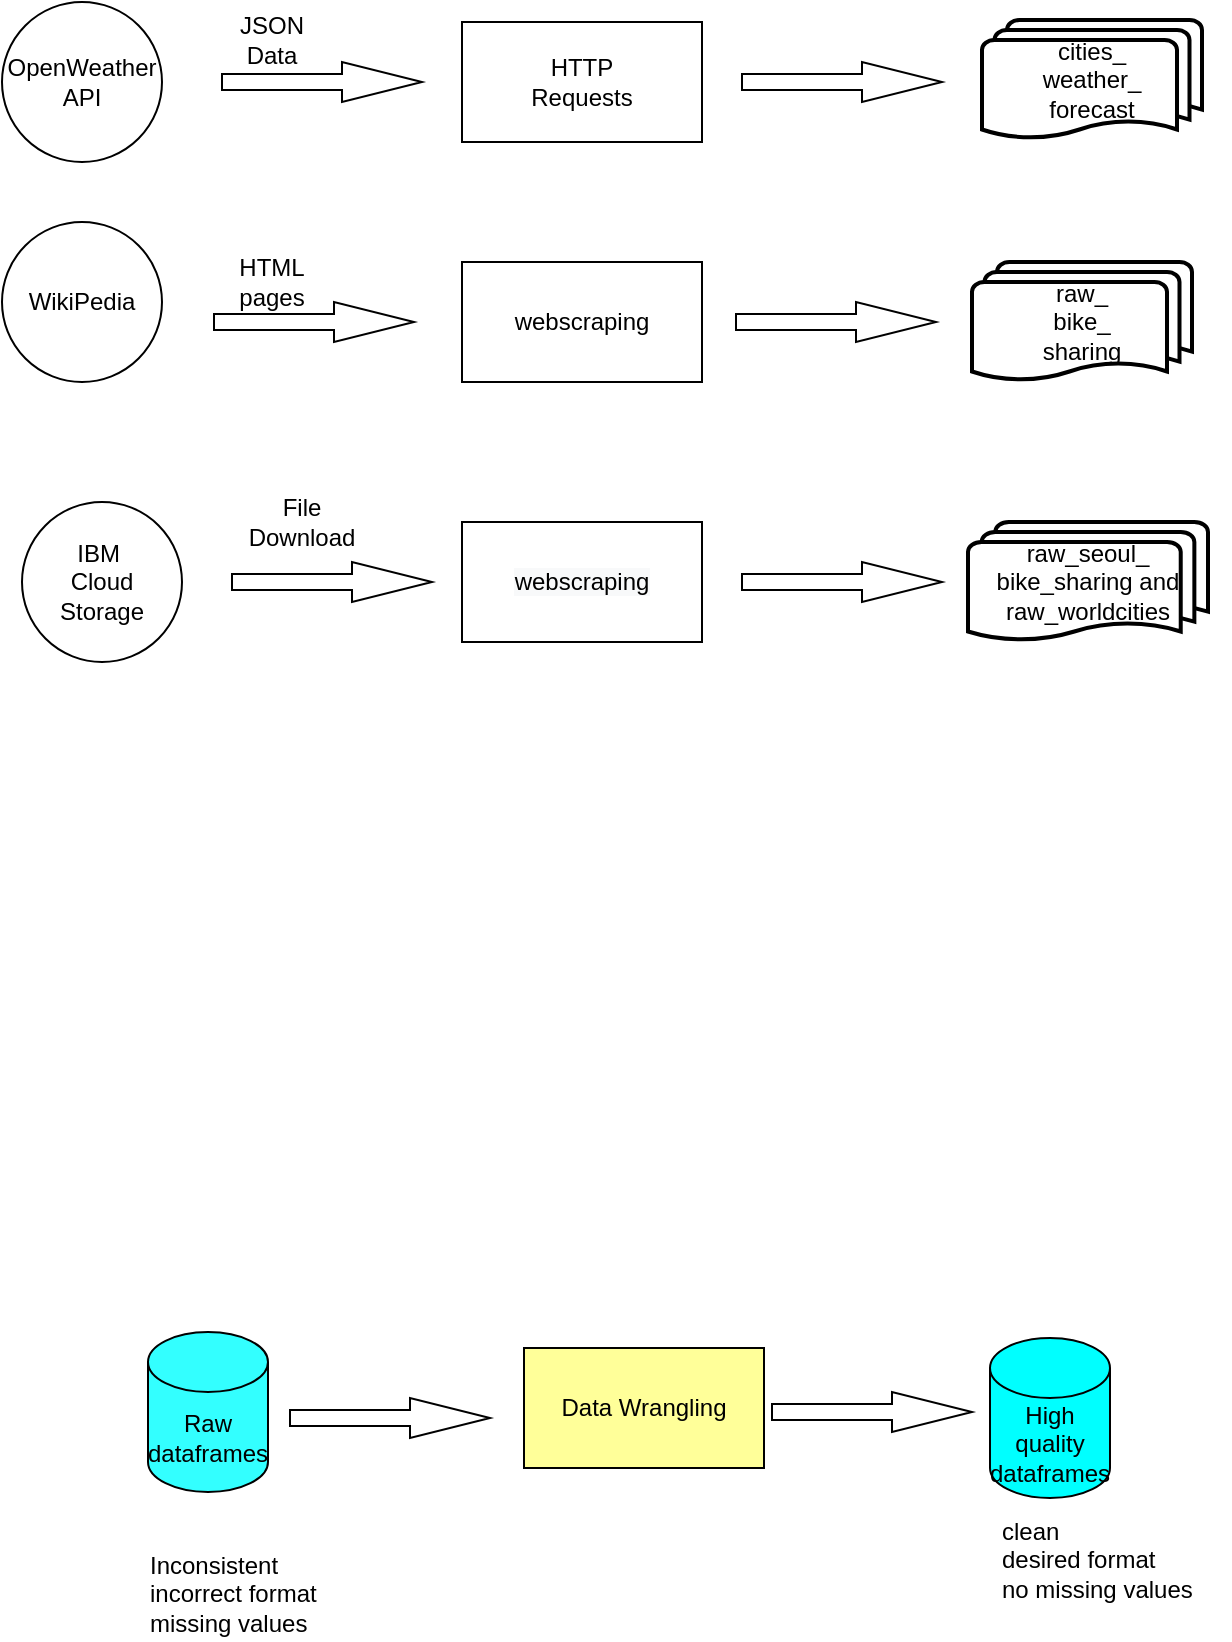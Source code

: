 <mxfile version="13.9.9" type="device" pages="2"><diagram id="bQh8POrIdyq3jvYJJ8_3" name="Page-1"><mxGraphModel dx="1092" dy="494" grid="0" gridSize="10" guides="1" tooltips="1" connect="1" arrows="1" fold="1" page="1" pageScale="1" pageWidth="850" pageHeight="1100" math="0" shadow="0"><root><mxCell id="0"/><mxCell id="1" parent="0"/><mxCell id="0NJ4BRvrUYqO0Lr6b3nW-1" value="OpenWeather&lt;br&gt;API" style="ellipse;whiteSpace=wrap;html=1;aspect=fixed;" parent="1" vertex="1"><mxGeometry x="110" y="80" width="80" height="80" as="geometry"/></mxCell><mxCell id="0NJ4BRvrUYqO0Lr6b3nW-2" value="WikiPedia" style="ellipse;whiteSpace=wrap;html=1;aspect=fixed;" parent="1" vertex="1"><mxGeometry x="110" y="190" width="80" height="80" as="geometry"/></mxCell><mxCell id="0NJ4BRvrUYqO0Lr6b3nW-3" value="IBM&amp;nbsp;&lt;br&gt;Cloud&lt;br&gt;Storage" style="ellipse;whiteSpace=wrap;html=1;aspect=fixed;" parent="1" vertex="1"><mxGeometry x="120" y="330" width="80" height="80" as="geometry"/></mxCell><mxCell id="0NJ4BRvrUYqO0Lr6b3nW-4" value="HTTP&lt;br&gt;Requests" style="rounded=0;whiteSpace=wrap;html=1;" parent="1" vertex="1"><mxGeometry x="340" y="90" width="120" height="60" as="geometry"/></mxCell><mxCell id="0NJ4BRvrUYqO0Lr6b3nW-5" value="webscraping" style="rounded=0;whiteSpace=wrap;html=1;" parent="1" vertex="1"><mxGeometry x="340" y="210" width="120" height="60" as="geometry"/></mxCell><mxCell id="0NJ4BRvrUYqO0Lr6b3nW-6" value="&#10;&#10;&lt;span style=&quot;color: rgb(0, 0, 0); font-family: helvetica; font-size: 12px; font-style: normal; font-weight: 400; letter-spacing: normal; text-align: center; text-indent: 0px; text-transform: none; word-spacing: 0px; background-color: rgb(248, 249, 250); display: inline; float: none;&quot;&gt;webscraping&lt;/span&gt;&#10;&#10;" style="rounded=0;whiteSpace=wrap;html=1;" parent="1" vertex="1"><mxGeometry x="340" y="340" width="120" height="60" as="geometry"/></mxCell><mxCell id="0NJ4BRvrUYqO0Lr6b3nW-7" value="cities_&lt;br&gt;weather_&lt;br&gt;forecast" style="strokeWidth=2;html=1;shape=mxgraph.flowchart.multi-document;whiteSpace=wrap;" parent="1" vertex="1"><mxGeometry x="600" y="89" width="110" height="60" as="geometry"/></mxCell><mxCell id="0NJ4BRvrUYqO0Lr6b3nW-8" value="raw_&lt;br&gt;bike_&lt;br&gt;sharing" style="strokeWidth=2;html=1;shape=mxgraph.flowchart.multi-document;whiteSpace=wrap;" parent="1" vertex="1"><mxGeometry x="595" y="210" width="110" height="60" as="geometry"/></mxCell><mxCell id="0NJ4BRvrUYqO0Lr6b3nW-9" value="raw_seoul_&lt;br&gt;bike_sharing and raw_worldcities" style="strokeWidth=2;html=1;shape=mxgraph.flowchart.multi-document;whiteSpace=wrap;" parent="1" vertex="1"><mxGeometry x="593" y="340" width="120" height="60" as="geometry"/></mxCell><mxCell id="0NJ4BRvrUYqO0Lr6b3nW-11" value="" style="html=1;shadow=0;dashed=0;align=center;verticalAlign=middle;shape=mxgraph.arrows2.arrow;dy=0.6;dx=40;notch=0;" parent="1" vertex="1"><mxGeometry x="220" y="110" width="100" height="20" as="geometry"/></mxCell><mxCell id="0NJ4BRvrUYqO0Lr6b3nW-12" value="" style="html=1;shadow=0;dashed=0;align=center;verticalAlign=middle;shape=mxgraph.arrows2.arrow;dy=0.6;dx=40;notch=0;" parent="1" vertex="1"><mxGeometry x="216" y="230" width="100" height="20" as="geometry"/></mxCell><mxCell id="0NJ4BRvrUYqO0Lr6b3nW-13" value="" style="html=1;shadow=0;dashed=0;align=center;verticalAlign=middle;shape=mxgraph.arrows2.arrow;dy=0.6;dx=40;notch=0;" parent="1" vertex="1"><mxGeometry x="225" y="360" width="100" height="20" as="geometry"/></mxCell><mxCell id="0NJ4BRvrUYqO0Lr6b3nW-14" value="" style="html=1;shadow=0;dashed=0;align=center;verticalAlign=middle;shape=mxgraph.arrows2.arrow;dy=0.6;dx=40;notch=0;" parent="1" vertex="1"><mxGeometry x="480" y="110" width="100" height="20" as="geometry"/></mxCell><mxCell id="0NJ4BRvrUYqO0Lr6b3nW-15" value="" style="html=1;shadow=0;dashed=0;align=center;verticalAlign=middle;shape=mxgraph.arrows2.arrow;dy=0.6;dx=40;notch=0;" parent="1" vertex="1"><mxGeometry x="477" y="230" width="100" height="20" as="geometry"/></mxCell><mxCell id="0NJ4BRvrUYqO0Lr6b3nW-16" value="" style="html=1;shadow=0;dashed=0;align=center;verticalAlign=middle;shape=mxgraph.arrows2.arrow;dy=0.6;dx=40;notch=0;" parent="1" vertex="1"><mxGeometry x="480" y="360" width="100" height="20" as="geometry"/></mxCell><mxCell id="0NJ4BRvrUYqO0Lr6b3nW-17" value="JSON Data" style="text;html=1;strokeColor=none;fillColor=none;align=center;verticalAlign=middle;whiteSpace=wrap;rounded=0;" parent="1" vertex="1"><mxGeometry x="225" y="89" width="40" height="20" as="geometry"/></mxCell><mxCell id="0NJ4BRvrUYqO0Lr6b3nW-18" value="HTML pages" style="text;html=1;strokeColor=none;fillColor=none;align=center;verticalAlign=middle;whiteSpace=wrap;rounded=0;" parent="1" vertex="1"><mxGeometry x="225" y="210" width="40" height="20" as="geometry"/></mxCell><mxCell id="0NJ4BRvrUYqO0Lr6b3nW-19" value="File Download" style="text;html=1;strokeColor=none;fillColor=none;align=center;verticalAlign=middle;whiteSpace=wrap;rounded=0;" parent="1" vertex="1"><mxGeometry x="240" y="330" width="40" height="20" as="geometry"/></mxCell><mxCell id="0NJ4BRvrUYqO0Lr6b3nW-21" value="Raw dataframes" style="shape=cylinder3;whiteSpace=wrap;html=1;boundedLbl=1;backgroundOutline=1;size=15;fillColor=#33FFFF;" parent="1" vertex="1"><mxGeometry x="183" y="745" width="60" height="80" as="geometry"/></mxCell><mxCell id="0NJ4BRvrUYqO0Lr6b3nW-22" value="Data Wrangling" style="rounded=0;whiteSpace=wrap;html=1;fillColor=#FFFF99;" parent="1" vertex="1"><mxGeometry x="371" y="753" width="120" height="60" as="geometry"/></mxCell><mxCell id="0NJ4BRvrUYqO0Lr6b3nW-23" value="High quality dataframes" style="shape=cylinder3;whiteSpace=wrap;html=1;boundedLbl=1;backgroundOutline=1;size=15;fillColor=#00FFFF;" parent="1" vertex="1"><mxGeometry x="604" y="748" width="60" height="80" as="geometry"/></mxCell><mxCell id="0NJ4BRvrUYqO0Lr6b3nW-24" value="Inconsistent&amp;nbsp;&lt;br&gt;incorrect format&lt;br&gt;missing values" style="text;html=1;strokeColor=none;fillColor=none;align=left;verticalAlign=middle;whiteSpace=wrap;rounded=0;" parent="1" vertex="1"><mxGeometry x="182" y="853" width="91" height="46" as="geometry"/></mxCell><mxCell id="0NJ4BRvrUYqO0Lr6b3nW-25" value="clean&lt;br&gt;desired format&lt;br&gt;no missing values" style="text;html=1;strokeColor=none;fillColor=none;align=left;verticalAlign=middle;whiteSpace=wrap;rounded=0;" parent="1" vertex="1"><mxGeometry x="608" y="840" width="116" height="38" as="geometry"/></mxCell><mxCell id="0NJ4BRvrUYqO0Lr6b3nW-26" value="" style="html=1;shadow=0;dashed=0;align=center;verticalAlign=middle;shape=mxgraph.arrows2.arrow;dy=0.6;dx=40;notch=0;" parent="1" vertex="1"><mxGeometry x="254" y="778" width="100" height="20" as="geometry"/></mxCell><mxCell id="0NJ4BRvrUYqO0Lr6b3nW-27" value="" style="html=1;shadow=0;dashed=0;align=center;verticalAlign=middle;shape=mxgraph.arrows2.arrow;dy=0.6;dx=40;notch=0;" parent="1" vertex="1"><mxGeometry x="495" y="775" width="100" height="20" as="geometry"/></mxCell></root></mxGraphModel></diagram><diagram id="CiiPsckXCV8qLylQCJd1" name="Page-2"><mxGraphModel dx="1092" dy="494" grid="0" gridSize="10" guides="1" tooltips="1" connect="1" arrows="1" fold="1" page="1" pageScale="1" pageWidth="850" pageHeight="1100" math="0" shadow="0"><root><mxCell id="ogtzGIbE-_ZibHRYzkC1-0"/><mxCell id="ogtzGIbE-_ZibHRYzkC1-1" parent="ogtzGIbE-_ZibHRYzkC1-0"/><mxCell id="ogtzGIbE-_ZibHRYzkC1-9" style="edgeStyle=orthogonalEdgeStyle;rounded=0;orthogonalLoop=1;jettySize=auto;html=1;entryX=0;entryY=0.5;entryDx=0;entryDy=0;" edge="1" parent="ogtzGIbE-_ZibHRYzkC1-1" source="ogtzGIbE-_ZibHRYzkC1-2" target="ogtzGIbE-_ZibHRYzkC1-6"><mxGeometry relative="1" as="geometry"/></mxCell><mxCell id="ogtzGIbE-_ZibHRYzkC1-2" value="" style="shape=image;html=1;verticalLabelPosition=bottom;verticalAlign=top;imageAspect=0;image=img/clipart/Gear_128x128.png" vertex="1" parent="ogtzGIbE-_ZibHRYzkC1-1"><mxGeometry x="375" y="220" width="50" height="60" as="geometry"/></mxCell><mxCell id="ogtzGIbE-_ZibHRYzkC1-8" style="edgeStyle=orthogonalEdgeStyle;rounded=0;orthogonalLoop=1;jettySize=auto;html=1;entryX=0.25;entryY=0;entryDx=0;entryDy=0;" edge="1" parent="ogtzGIbE-_ZibHRYzkC1-1" source="ogtzGIbE-_ZibHRYzkC1-4" target="ogtzGIbE-_ZibHRYzkC1-2"><mxGeometry relative="1" as="geometry"/></mxCell><mxCell id="ogtzGIbE-_ZibHRYzkC1-4" value="Weather predictors" style="rounded=0;whiteSpace=wrap;html=1;" vertex="1" parent="ogtzGIbE-_ZibHRYzkC1-1"><mxGeometry x="140" y="130" width="120" height="60" as="geometry"/></mxCell><mxCell id="ogtzGIbE-_ZibHRYzkC1-7" style="edgeStyle=orthogonalEdgeStyle;rounded=0;orthogonalLoop=1;jettySize=auto;html=1;entryX=0.25;entryY=1;entryDx=0;entryDy=0;" edge="1" parent="ogtzGIbE-_ZibHRYzkC1-1" source="ogtzGIbE-_ZibHRYzkC1-5" target="ogtzGIbE-_ZibHRYzkC1-2"><mxGeometry relative="1" as="geometry"/></mxCell><mxCell id="ogtzGIbE-_ZibHRYzkC1-5" value="date/time predictors" style="rounded=0;whiteSpace=wrap;html=1;" vertex="1" parent="ogtzGIbE-_ZibHRYzkC1-1"><mxGeometry x="140" y="290" width="120" height="60" as="geometry"/></mxCell><mxCell id="ogtzGIbE-_ZibHRYzkC1-6" value="BIKE SHARING COUNT" style="rounded=0;whiteSpace=wrap;html=1;" vertex="1" parent="ogtzGIbE-_ZibHRYzkC1-1"><mxGeometry x="510" y="220" width="120" height="60" as="geometry"/></mxCell><mxCell id="ogtzGIbE-_ZibHRYzkC1-10" value="MODEL" style="shape=image;html=1;verticalLabelPosition=bottom;verticalAlign=top;imageAspect=0;image=img/clipart/Gear_128x128.png" vertex="1" parent="ogtzGIbE-_ZibHRYzkC1-1"><mxGeometry x="390" y="490" width="50" height="60" as="geometry"/></mxCell><mxCell id="ogtzGIbE-_ZibHRYzkC1-13" value="&#10;&#10;&lt;span style=&quot;color: rgb(240, 240, 240); font-family: helvetica; font-size: 12px; font-style: normal; font-weight: 400; letter-spacing: normal; text-align: center; text-indent: 0px; text-transform: none; word-spacing: 0px; background-color: rgb(42, 42, 42); display: inline; float: none;&quot;&gt;LINEAR&lt;span&gt;&amp;nbsp;&lt;/span&gt;&lt;/span&gt;&lt;br style=&quot;color: rgb(240, 240, 240); font-family: helvetica; font-size: 12px; font-style: normal; font-weight: 400; letter-spacing: normal; text-align: center; text-indent: 0px; text-transform: none; word-spacing: 0px; background-color: rgb(42, 42, 42);&quot;&gt;&lt;span style=&quot;color: rgb(240, 240, 240); font-family: helvetica; font-size: 12px; font-style: normal; font-weight: 400; letter-spacing: normal; text-align: center; text-indent: 0px; text-transform: none; word-spacing: 0px; background-color: rgb(42, 42, 42); display: inline; float: none;&quot;&gt;REFRESSION&lt;/span&gt;&lt;br style=&quot;color: rgb(240, 240, 240); font-family: helvetica; font-size: 12px; font-style: normal; font-weight: 400; letter-spacing: normal; text-align: center; text-indent: 0px; text-transform: none; word-spacing: 0px; background-color: rgb(42, 42, 42);&quot;&gt;&lt;span style=&quot;color: rgb(240, 240, 240); font-family: helvetica; font-size: 12px; font-style: normal; font-weight: 400; letter-spacing: normal; text-align: center; text-indent: 0px; text-transform: none; word-spacing: 0px; background-color: rgb(42, 42, 42); display: inline; float: none;&quot;&gt;MODEL&lt;/span&gt;&#10;&#10;" style="text;html=1;strokeColor=none;fillColor=none;align=center;verticalAlign=middle;whiteSpace=wrap;rounded=0;" vertex="1" parent="ogtzGIbE-_ZibHRYzkC1-1"><mxGeometry x="320" y="240" width="40" height="20" as="geometry"/></mxCell><mxCell id="ogtzGIbE-_ZibHRYzkC1-18" style="edgeStyle=orthogonalEdgeStyle;rounded=0;orthogonalLoop=1;jettySize=auto;html=1;entryX=1;entryY=0.5;entryDx=0;entryDy=0;" edge="1" parent="ogtzGIbE-_ZibHRYzkC1-1" source="ogtzGIbE-_ZibHRYzkC1-14" target="ogtzGIbE-_ZibHRYzkC1-10"><mxGeometry relative="1" as="geometry"/></mxCell><mxCell id="ogtzGIbE-_ZibHRYzkC1-14" value="REGRESSION&lt;br&gt;TERMS" style="whiteSpace=wrap;html=1;aspect=fixed;" vertex="1" parent="ogtzGIbE-_ZibHRYzkC1-1"><mxGeometry x="590" y="480" width="80" height="80" as="geometry"/></mxCell><mxCell id="ogtzGIbE-_ZibHRYzkC1-19" style="edgeStyle=orthogonalEdgeStyle;rounded=0;orthogonalLoop=1;jettySize=auto;html=1;" edge="1" parent="ogtzGIbE-_ZibHRYzkC1-1" source="ogtzGIbE-_ZibHRYzkC1-15" target="ogtzGIbE-_ZibHRYzkC1-10"><mxGeometry relative="1" as="geometry"/></mxCell><mxCell id="ogtzGIbE-_ZibHRYzkC1-15" value="POLYNOMIAL&lt;br&gt;TERMS" style="whiteSpace=wrap;html=1;aspect=fixed;" vertex="1" parent="ogtzGIbE-_ZibHRYzkC1-1"><mxGeometry x="160" y="480" width="80" height="80" as="geometry"/></mxCell><mxCell id="ogtzGIbE-_ZibHRYzkC1-17" style="edgeStyle=orthogonalEdgeStyle;rounded=0;orthogonalLoop=1;jettySize=auto;html=1;entryX=0.5;entryY=1;entryDx=0;entryDy=0;" edge="1" parent="ogtzGIbE-_ZibHRYzkC1-1" source="ogtzGIbE-_ZibHRYzkC1-16" target="ogtzGIbE-_ZibHRYzkC1-10"><mxGeometry relative="1" as="geometry"/></mxCell><mxCell id="ogtzGIbE-_ZibHRYzkC1-16" value="INTERACTION&lt;br&gt;TERMS" style="whiteSpace=wrap;html=1;aspect=fixed;" vertex="1" parent="ogtzGIbE-_ZibHRYzkC1-1"><mxGeometry x="375" y="680" width="80" height="80" as="geometry"/></mxCell><mxCell id="ogtzGIbE-_ZibHRYzkC1-20" value="&lt;font style=&quot;font-size: 24px&quot;&gt;MODEL DEVELOPMENT PROCESS&lt;/font&gt;" style="text;html=1;strokeColor=none;fillColor=none;align=center;verticalAlign=middle;whiteSpace=wrap;rounded=0;" vertex="1" parent="ogtzGIbE-_ZibHRYzkC1-1"><mxGeometry x="290" y="10" width="350" height="70" as="geometry"/></mxCell><mxCell id="ogtzGIbE-_ZibHRYzkC1-21" value="&lt;b&gt;&lt;font style=&quot;font-size: 24px&quot;&gt;MODEL IMPROVEMENT PROCESS&lt;/font&gt;&lt;/b&gt;" style="text;html=1;strokeColor=none;fillColor=none;align=center;verticalAlign=middle;whiteSpace=wrap;rounded=0;" vertex="1" parent="ogtzGIbE-_ZibHRYzkC1-1"><mxGeometry x="280" y="380" width="350" height="70" as="geometry"/></mxCell></root></mxGraphModel></diagram></mxfile>